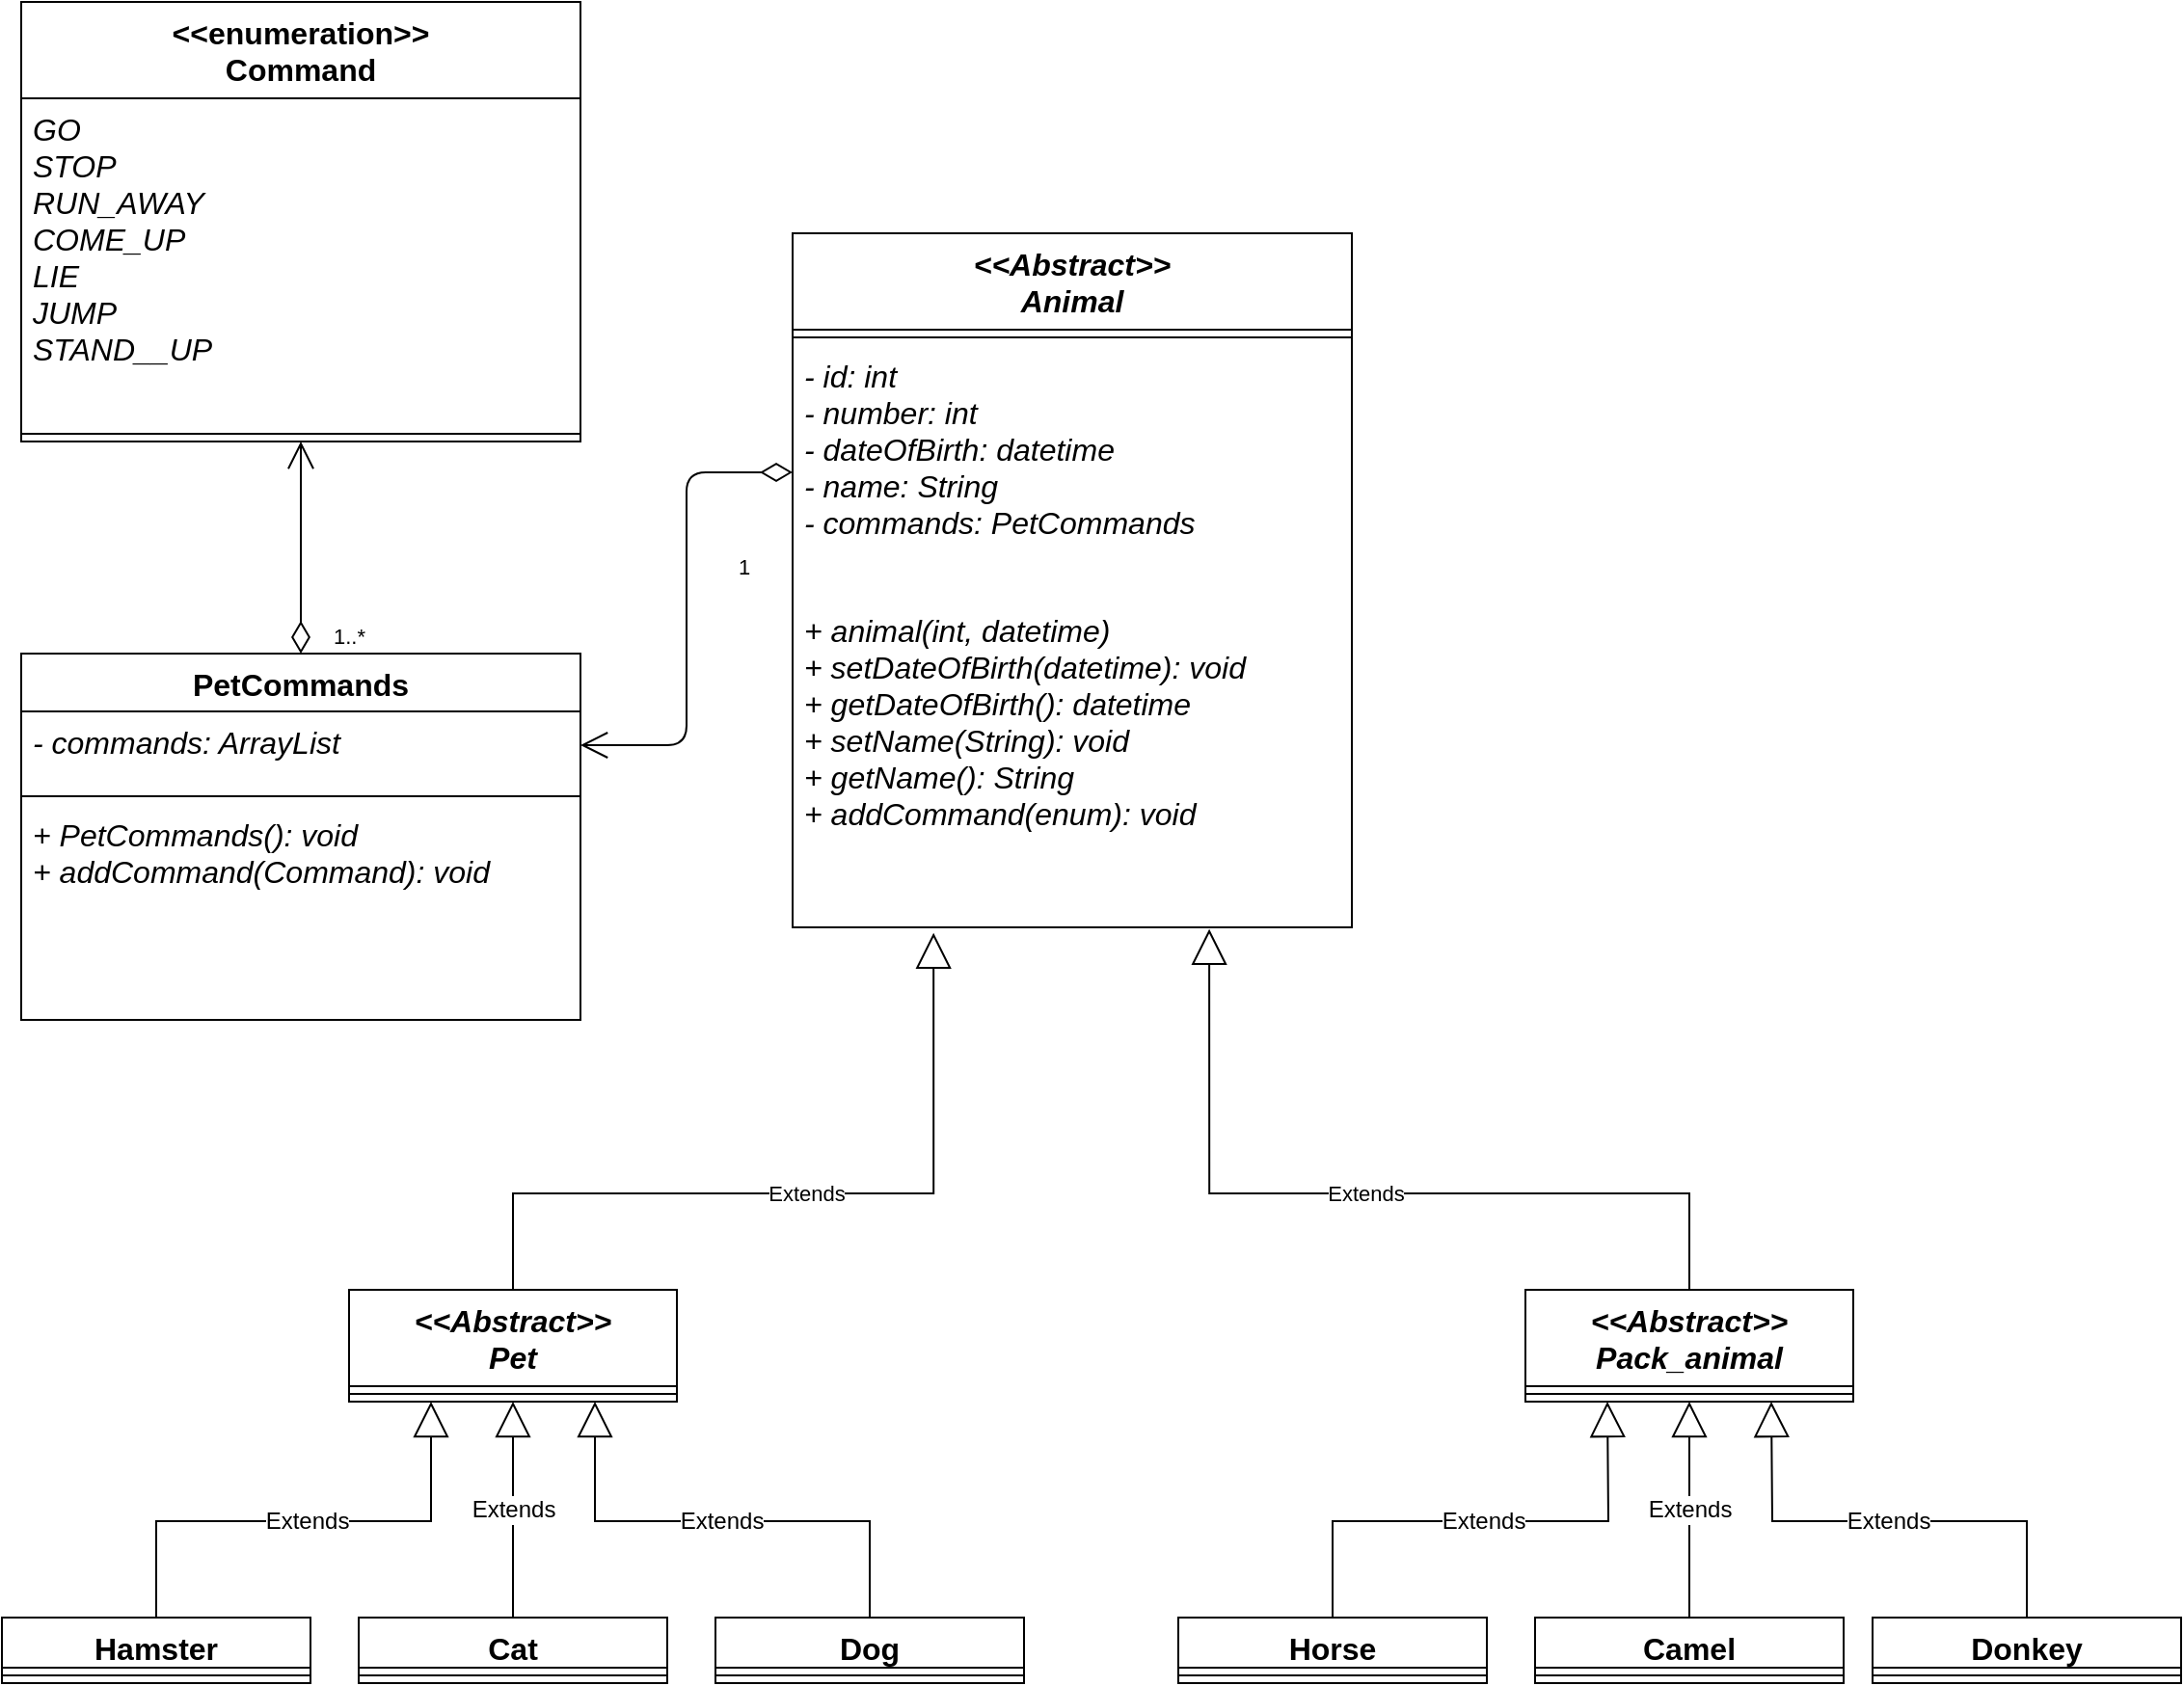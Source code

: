 <mxfile pages="2">
    <diagram id="rW4Tu4EbM_tbF5WcZ0SO" name="Page-1">
        <mxGraphModel dx="320" dy="520" grid="1" gridSize="10" guides="1" tooltips="1" connect="1" arrows="1" fold="1" page="1" pageScale="1" pageWidth="850" pageHeight="1100" math="0" shadow="0">
            <root>
                <mxCell id="0"/>
                <mxCell id="1" parent="0"/>
                <mxCell id="i8HirrYN5U-cG9wDsiX0-20" value="&lt;&lt;Abstract&gt;&gt;&#10;Pet" style="swimlane;fontStyle=3;align=center;verticalAlign=top;childLayout=stackLayout;horizontal=1;startSize=50;horizontalStack=0;resizeParent=1;resizeParentMax=0;resizeLast=0;collapsible=1;marginBottom=0;fontSize=16;" parent="1" vertex="1">
                    <mxGeometry x="190" y="678" width="170" height="58" as="geometry"/>
                </mxCell>
                <mxCell id="i8HirrYN5U-cG9wDsiX0-22" value="" style="line;strokeWidth=1;fillColor=none;align=left;verticalAlign=middle;spacingTop=-1;spacingLeft=3;spacingRight=3;rotatable=0;labelPosition=right;points=[];portConstraint=eastwest;strokeColor=inherit;fontSize=16;" parent="i8HirrYN5U-cG9wDsiX0-20" vertex="1">
                    <mxGeometry y="50" width="170" height="8" as="geometry"/>
                </mxCell>
                <mxCell id="i8HirrYN5U-cG9wDsiX0-24" value="&lt;&lt;Abstract&gt;&gt;&#10;Pack_animal" style="swimlane;fontStyle=3;align=center;verticalAlign=top;childLayout=stackLayout;horizontal=1;startSize=50;horizontalStack=0;resizeParent=1;resizeParentMax=0;resizeLast=0;collapsible=1;marginBottom=0;fontSize=16;" parent="1" vertex="1">
                    <mxGeometry x="800" y="678" width="170" height="58" as="geometry"/>
                </mxCell>
                <mxCell id="i8HirrYN5U-cG9wDsiX0-26" value="" style="line;strokeWidth=1;fillColor=none;align=left;verticalAlign=middle;spacingTop=-1;spacingLeft=3;spacingRight=3;rotatable=0;labelPosition=right;points=[];portConstraint=eastwest;strokeColor=inherit;fontSize=16;" parent="i8HirrYN5U-cG9wDsiX0-24" vertex="1">
                    <mxGeometry y="50" width="170" height="8" as="geometry"/>
                </mxCell>
                <mxCell id="i8HirrYN5U-cG9wDsiX0-28" value="Cat" style="swimlane;fontStyle=1;align=center;verticalAlign=top;childLayout=stackLayout;horizontal=1;startSize=26;horizontalStack=0;resizeParent=1;resizeParentMax=0;resizeLast=0;collapsible=1;marginBottom=0;fontSize=16;" parent="1" vertex="1">
                    <mxGeometry x="195" y="848" width="160" height="34" as="geometry"/>
                </mxCell>
                <mxCell id="i8HirrYN5U-cG9wDsiX0-30" value="" style="line;strokeWidth=1;fillColor=none;align=left;verticalAlign=middle;spacingTop=-1;spacingLeft=3;spacingRight=3;rotatable=0;labelPosition=right;points=[];portConstraint=eastwest;strokeColor=inherit;fontSize=16;" parent="i8HirrYN5U-cG9wDsiX0-28" vertex="1">
                    <mxGeometry y="26" width="160" height="8" as="geometry"/>
                </mxCell>
                <mxCell id="i8HirrYN5U-cG9wDsiX0-32" value="Dog" style="swimlane;fontStyle=1;align=center;verticalAlign=top;childLayout=stackLayout;horizontal=1;startSize=26;horizontalStack=0;resizeParent=1;resizeParentMax=0;resizeLast=0;collapsible=1;marginBottom=0;fontSize=16;" parent="1" vertex="1">
                    <mxGeometry x="380" y="848" width="160" height="34" as="geometry"/>
                </mxCell>
                <mxCell id="i8HirrYN5U-cG9wDsiX0-34" value="" style="line;strokeWidth=1;fillColor=none;align=left;verticalAlign=middle;spacingTop=-1;spacingLeft=3;spacingRight=3;rotatable=0;labelPosition=right;points=[];portConstraint=eastwest;strokeColor=inherit;fontSize=16;" parent="i8HirrYN5U-cG9wDsiX0-32" vertex="1">
                    <mxGeometry y="26" width="160" height="8" as="geometry"/>
                </mxCell>
                <mxCell id="i8HirrYN5U-cG9wDsiX0-37" value="Hamster" style="swimlane;fontStyle=1;align=center;verticalAlign=top;childLayout=stackLayout;horizontal=1;startSize=26;horizontalStack=0;resizeParent=1;resizeParentMax=0;resizeLast=0;collapsible=1;marginBottom=0;fontSize=16;" parent="1" vertex="1">
                    <mxGeometry x="10" y="848" width="160" height="34" as="geometry"/>
                </mxCell>
                <mxCell id="i8HirrYN5U-cG9wDsiX0-39" value="" style="line;strokeWidth=1;fillColor=none;align=left;verticalAlign=middle;spacingTop=-1;spacingLeft=3;spacingRight=3;rotatable=0;labelPosition=right;points=[];portConstraint=eastwest;strokeColor=inherit;fontSize=16;" parent="i8HirrYN5U-cG9wDsiX0-37" vertex="1">
                    <mxGeometry y="26" width="160" height="8" as="geometry"/>
                </mxCell>
                <mxCell id="i8HirrYN5U-cG9wDsiX0-42" value="Extends" style="endArrow=block;endSize=16;endFill=0;html=1;rounded=0;fontSize=12;sourcePerimeterSpacing=8;targetPerimeterSpacing=8;exitX=0.5;exitY=0;exitDx=0;exitDy=0;entryX=0.75;entryY=1;entryDx=0;entryDy=0;edgeStyle=orthogonalEdgeStyle;" parent="1" source="i8HirrYN5U-cG9wDsiX0-32" target="i8HirrYN5U-cG9wDsiX0-20" edge="1">
                    <mxGeometry width="160" relative="1" as="geometry">
                        <mxPoint x="370" y="788" as="sourcePoint"/>
                        <mxPoint x="274.49" y="728.54" as="targetPoint"/>
                        <Array as="points">
                            <mxPoint x="460" y="798"/>
                            <mxPoint x="318" y="798"/>
                        </Array>
                    </mxGeometry>
                </mxCell>
                <mxCell id="i8HirrYN5U-cG9wDsiX0-43" value="Extends" style="endArrow=block;endSize=16;endFill=0;html=1;rounded=0;fontSize=12;sourcePerimeterSpacing=8;targetPerimeterSpacing=8;exitX=0.5;exitY=0;exitDx=0;exitDy=0;entryX=0.25;entryY=1;entryDx=0;entryDy=0;edgeStyle=orthogonalEdgeStyle;" parent="1" source="i8HirrYN5U-cG9wDsiX0-37" target="i8HirrYN5U-cG9wDsiX0-20" edge="1">
                    <mxGeometry width="160" relative="1" as="geometry">
                        <mxPoint x="180" y="878" as="sourcePoint"/>
                        <mxPoint x="270" y="668" as="targetPoint"/>
                        <Array as="points">
                            <mxPoint x="90" y="798"/>
                            <mxPoint x="232" y="798"/>
                        </Array>
                    </mxGeometry>
                </mxCell>
                <mxCell id="i8HirrYN5U-cG9wDsiX0-45" value="Horse" style="swimlane;fontStyle=1;align=center;verticalAlign=top;childLayout=stackLayout;horizontal=1;startSize=26;horizontalStack=0;resizeParent=1;resizeParentMax=0;resizeLast=0;collapsible=1;marginBottom=0;fontSize=16;" parent="1" vertex="1">
                    <mxGeometry x="620" y="848" width="160" height="34" as="geometry"/>
                </mxCell>
                <mxCell id="i8HirrYN5U-cG9wDsiX0-47" value="" style="line;strokeWidth=1;fillColor=none;align=left;verticalAlign=middle;spacingTop=-1;spacingLeft=3;spacingRight=3;rotatable=0;labelPosition=right;points=[];portConstraint=eastwest;strokeColor=inherit;fontSize=16;" parent="i8HirrYN5U-cG9wDsiX0-45" vertex="1">
                    <mxGeometry y="26" width="160" height="8" as="geometry"/>
                </mxCell>
                <mxCell id="i8HirrYN5U-cG9wDsiX0-49" value="Camel" style="swimlane;fontStyle=1;align=center;verticalAlign=top;childLayout=stackLayout;horizontal=1;startSize=26;horizontalStack=0;resizeParent=1;resizeParentMax=0;resizeLast=0;collapsible=1;marginBottom=0;fontSize=16;" parent="1" vertex="1">
                    <mxGeometry x="805" y="848" width="160" height="34" as="geometry"/>
                </mxCell>
                <mxCell id="i8HirrYN5U-cG9wDsiX0-51" value="" style="line;strokeWidth=1;fillColor=none;align=left;verticalAlign=middle;spacingTop=-1;spacingLeft=3;spacingRight=3;rotatable=0;labelPosition=right;points=[];portConstraint=eastwest;strokeColor=inherit;fontSize=16;" parent="i8HirrYN5U-cG9wDsiX0-49" vertex="1">
                    <mxGeometry y="26" width="160" height="8" as="geometry"/>
                </mxCell>
                <mxCell id="i8HirrYN5U-cG9wDsiX0-53" value="Donkey" style="swimlane;fontStyle=1;align=center;verticalAlign=top;childLayout=stackLayout;horizontal=1;startSize=26;horizontalStack=0;resizeParent=1;resizeParentMax=0;resizeLast=0;collapsible=1;marginBottom=0;fontSize=16;" parent="1" vertex="1">
                    <mxGeometry x="980" y="848" width="160" height="34" as="geometry"/>
                </mxCell>
                <mxCell id="i8HirrYN5U-cG9wDsiX0-55" value="" style="line;strokeWidth=1;fillColor=none;align=left;verticalAlign=middle;spacingTop=-1;spacingLeft=3;spacingRight=3;rotatable=0;labelPosition=right;points=[];portConstraint=eastwest;strokeColor=inherit;fontSize=16;" parent="i8HirrYN5U-cG9wDsiX0-53" vertex="1">
                    <mxGeometry y="26" width="160" height="8" as="geometry"/>
                </mxCell>
                <mxCell id="i8HirrYN5U-cG9wDsiX0-57" value="Extends" style="endArrow=block;endSize=16;endFill=0;html=1;rounded=0;fontSize=12;sourcePerimeterSpacing=8;targetPerimeterSpacing=8;exitX=0.5;exitY=0;exitDx=0;exitDy=0;entryX=0.25;entryY=1;entryDx=0;entryDy=0;" parent="1" source="i8HirrYN5U-cG9wDsiX0-45" target="i8HirrYN5U-cG9wDsiX0-24" edge="1">
                    <mxGeometry width="160" relative="1" as="geometry">
                        <mxPoint x="750" y="788" as="sourcePoint"/>
                        <mxPoint x="845.05" y="672.18" as="targetPoint"/>
                        <Array as="points">
                            <mxPoint x="700" y="798"/>
                            <mxPoint x="843" y="798"/>
                        </Array>
                    </mxGeometry>
                </mxCell>
                <mxCell id="i8HirrYN5U-cG9wDsiX0-58" value="Extends" style="endArrow=block;endSize=16;endFill=0;html=1;rounded=0;fontSize=12;sourcePerimeterSpacing=8;targetPerimeterSpacing=8;exitX=0.5;exitY=0;exitDx=0;exitDy=0;entryX=0.5;entryY=1;entryDx=0;entryDy=0;" parent="1" source="i8HirrYN5U-cG9wDsiX0-49" target="i8HirrYN5U-cG9wDsiX0-24" edge="1">
                    <mxGeometry width="160" relative="1" as="geometry">
                        <mxPoint x="710" y="848" as="sourcePoint"/>
                        <mxPoint x="885.34" y="673.044" as="targetPoint"/>
                    </mxGeometry>
                </mxCell>
                <mxCell id="i8HirrYN5U-cG9wDsiX0-59" value="Extends" style="endArrow=block;endSize=16;endFill=0;html=1;rounded=0;fontSize=12;sourcePerimeterSpacing=8;targetPerimeterSpacing=8;exitX=0.5;exitY=0;exitDx=0;exitDy=0;entryX=0.75;entryY=1;entryDx=0;entryDy=0;" parent="1" source="i8HirrYN5U-cG9wDsiX0-53" target="i8HirrYN5U-cG9wDsiX0-24" edge="1">
                    <mxGeometry width="160" relative="1" as="geometry">
                        <mxPoint x="890" y="848" as="sourcePoint"/>
                        <mxPoint x="925" y="638" as="targetPoint"/>
                        <Array as="points">
                            <mxPoint x="1060" y="798"/>
                            <mxPoint x="928" y="798"/>
                        </Array>
                    </mxGeometry>
                </mxCell>
                <mxCell id="P2tc8OsPHjvCKxEdoRwC-1" value="&lt;&lt;Abstract&gt;&gt;&#10;Animal" style="swimlane;fontStyle=3;align=center;verticalAlign=top;childLayout=stackLayout;horizontal=1;startSize=50;horizontalStack=0;resizeParent=1;resizeParentMax=0;resizeLast=0;collapsible=1;marginBottom=0;fontSize=16;" parent="1" vertex="1">
                    <mxGeometry x="420" y="130" width="290" height="360" as="geometry"/>
                </mxCell>
                <mxCell id="P2tc8OsPHjvCKxEdoRwC-3" value="" style="line;strokeWidth=1;fillColor=none;align=left;verticalAlign=middle;spacingTop=-1;spacingLeft=3;spacingRight=3;rotatable=0;labelPosition=right;points=[];portConstraint=eastwest;strokeColor=inherit;fontSize=16;" parent="P2tc8OsPHjvCKxEdoRwC-1" vertex="1">
                    <mxGeometry y="50" width="290" height="8" as="geometry"/>
                </mxCell>
                <mxCell id="P2tc8OsPHjvCKxEdoRwC-2" value="- id: int&#10;- number: int&#10;- dateOfBirth: datetime&#10;- name: String&#10;- commands: PetCommands" style="text;strokeColor=none;fillColor=none;align=left;verticalAlign=top;spacingLeft=4;spacingRight=4;overflow=hidden;rotatable=0;points=[[0,0.5],[1,0.5]];portConstraint=eastwest;fontSize=16;fontStyle=2" parent="P2tc8OsPHjvCKxEdoRwC-1" vertex="1">
                    <mxGeometry y="58" width="290" height="132" as="geometry"/>
                </mxCell>
                <mxCell id="P2tc8OsPHjvCKxEdoRwC-4" value="+ animal(int, datetime)&#10;+ setDateOfBirth(datetime): void&#10;+ getDateOfBirth(): datetime&#10;+ setName(String): void&#10;+ getName(): String&#10;+ addCommand(enum): void" style="text;strokeColor=none;fillColor=none;align=left;verticalAlign=top;spacingLeft=4;spacingRight=4;overflow=hidden;rotatable=0;points=[[0,0.5],[1,0.5]];portConstraint=eastwest;fontSize=16;fontStyle=2" parent="P2tc8OsPHjvCKxEdoRwC-1" vertex="1">
                    <mxGeometry y="190" width="290" height="170" as="geometry"/>
                </mxCell>
                <mxCell id="P2tc8OsPHjvCKxEdoRwC-6" value="Extends" style="endArrow=block;endSize=16;endFill=0;html=1;rounded=0;exitX=0.5;exitY=0;exitDx=0;exitDy=0;entryX=0.252;entryY=1.017;entryDx=0;entryDy=0;entryPerimeter=0;edgeStyle=orthogonalEdgeStyle;" parent="1" source="i8HirrYN5U-cG9wDsiX0-20" target="P2tc8OsPHjvCKxEdoRwC-4" edge="1">
                    <mxGeometry width="160" relative="1" as="geometry">
                        <mxPoint x="500" y="628" as="sourcePoint"/>
                        <mxPoint x="660" y="628" as="targetPoint"/>
                        <Array as="points">
                            <mxPoint x="275" y="628"/>
                            <mxPoint x="493" y="628"/>
                        </Array>
                    </mxGeometry>
                </mxCell>
                <mxCell id="P2tc8OsPHjvCKxEdoRwC-7" value="Extends" style="endArrow=block;endSize=16;endFill=0;html=1;rounded=0;exitX=0.5;exitY=0;exitDx=0;exitDy=0;entryX=0.745;entryY=1.005;entryDx=0;entryDy=0;entryPerimeter=0;edgeStyle=orthogonalEdgeStyle;" parent="1" source="i8HirrYN5U-cG9wDsiX0-24" target="P2tc8OsPHjvCKxEdoRwC-4" edge="1">
                    <mxGeometry width="160" relative="1" as="geometry">
                        <mxPoint x="265" y="518" as="sourcePoint"/>
                        <mxPoint x="574.13" y="409.968" as="targetPoint"/>
                        <Array as="points">
                            <mxPoint x="885" y="628"/>
                            <mxPoint x="636" y="628"/>
                        </Array>
                    </mxGeometry>
                </mxCell>
                <mxCell id="P2tc8OsPHjvCKxEdoRwC-64" value="Extends" style="endArrow=block;endSize=16;endFill=0;html=1;rounded=0;fontSize=12;sourcePerimeterSpacing=8;targetPerimeterSpacing=8;exitX=0.5;exitY=0;exitDx=0;exitDy=0;edgeStyle=orthogonalEdgeStyle;entryX=0.5;entryY=1;entryDx=0;entryDy=0;" parent="1" source="i8HirrYN5U-cG9wDsiX0-28" target="i8HirrYN5U-cG9wDsiX0-20" edge="1">
                    <mxGeometry width="160" relative="1" as="geometry">
                        <mxPoint x="510" y="858" as="sourcePoint"/>
                        <mxPoint x="275" y="668" as="targetPoint"/>
                        <Array as="points">
                            <mxPoint x="275" y="768"/>
                            <mxPoint x="275" y="768"/>
                        </Array>
                    </mxGeometry>
                </mxCell>
                <mxCell id="P2tc8OsPHjvCKxEdoRwC-65" value="PetCommands" style="swimlane;fontStyle=1;align=center;verticalAlign=top;childLayout=stackLayout;horizontal=1;startSize=30;horizontalStack=0;resizeParent=1;resizeParentMax=0;resizeLast=0;collapsible=1;marginBottom=0;fontSize=16;" parent="1" vertex="1">
                    <mxGeometry x="20" y="348" width="290" height="190" as="geometry"/>
                </mxCell>
                <mxCell id="P2tc8OsPHjvCKxEdoRwC-66" value="- commands: ArrayList" style="text;strokeColor=none;fillColor=none;align=left;verticalAlign=top;spacingLeft=4;spacingRight=4;overflow=hidden;rotatable=0;points=[[0,0.5],[1,0.5]];portConstraint=eastwest;fontSize=16;fontStyle=2" parent="P2tc8OsPHjvCKxEdoRwC-65" vertex="1">
                    <mxGeometry y="30" width="290" height="40" as="geometry"/>
                </mxCell>
                <mxCell id="P2tc8OsPHjvCKxEdoRwC-67" value="" style="line;strokeWidth=1;fillColor=none;align=left;verticalAlign=middle;spacingTop=-1;spacingLeft=3;spacingRight=3;rotatable=0;labelPosition=right;points=[];portConstraint=eastwest;strokeColor=inherit;fontSize=16;" parent="P2tc8OsPHjvCKxEdoRwC-65" vertex="1">
                    <mxGeometry y="70" width="290" height="8" as="geometry"/>
                </mxCell>
                <mxCell id="P2tc8OsPHjvCKxEdoRwC-68" value="+ PetCommands(): void&#10;+ addCommand(Command): void" style="text;strokeColor=none;fillColor=none;align=left;verticalAlign=top;spacingLeft=4;spacingRight=4;overflow=hidden;rotatable=0;points=[[0,0.5],[1,0.5]];portConstraint=eastwest;fontSize=16;fontStyle=2" parent="P2tc8OsPHjvCKxEdoRwC-65" vertex="1">
                    <mxGeometry y="78" width="290" height="112" as="geometry"/>
                </mxCell>
                <mxCell id="P2tc8OsPHjvCKxEdoRwC-70" value="&lt;&lt;enumeration&gt;&gt;&#10;Command" style="swimlane;fontStyle=1;align=center;verticalAlign=top;childLayout=stackLayout;horizontal=1;startSize=50;horizontalStack=0;resizeParent=1;resizeParentMax=0;resizeLast=0;collapsible=1;marginBottom=0;fontSize=16;" parent="1" vertex="1">
                    <mxGeometry x="20" y="10" width="290" height="228" as="geometry"/>
                </mxCell>
                <mxCell id="P2tc8OsPHjvCKxEdoRwC-71" value="GO&#10;STOP&#10;RUN_AWAY&#10;COME_UP&#10;LIE&#10;JUMP&#10;STAND__UP" style="text;strokeColor=none;fillColor=none;align=left;verticalAlign=top;spacingLeft=4;spacingRight=4;overflow=hidden;rotatable=0;points=[[0,0.5],[1,0.5]];portConstraint=eastwest;fontSize=16;fontStyle=2" parent="P2tc8OsPHjvCKxEdoRwC-70" vertex="1">
                    <mxGeometry y="50" width="290" height="170" as="geometry"/>
                </mxCell>
                <mxCell id="P2tc8OsPHjvCKxEdoRwC-72" value="" style="line;strokeWidth=1;fillColor=none;align=left;verticalAlign=middle;spacingTop=-1;spacingLeft=3;spacingRight=3;rotatable=0;labelPosition=right;points=[];portConstraint=eastwest;strokeColor=inherit;fontSize=16;" parent="P2tc8OsPHjvCKxEdoRwC-70" vertex="1">
                    <mxGeometry y="220" width="290" height="8" as="geometry"/>
                </mxCell>
                <mxCell id="2" value="1..*" style="endArrow=open;html=1;endSize=12;startArrow=diamondThin;startSize=14;startFill=0;edgeStyle=orthogonalEdgeStyle;align=left;verticalAlign=bottom;exitX=0.5;exitY=0;exitDx=0;exitDy=0;entryX=0.5;entryY=1;entryDx=0;entryDy=0;" parent="1" source="P2tc8OsPHjvCKxEdoRwC-65" target="P2tc8OsPHjvCKxEdoRwC-70" edge="1">
                    <mxGeometry x="-1" y="-15" relative="1" as="geometry">
                        <mxPoint x="550" y="228" as="sourcePoint"/>
                        <mxPoint x="710" y="228" as="targetPoint"/>
                        <mxPoint as="offset"/>
                    </mxGeometry>
                </mxCell>
                <mxCell id="3" value="1" style="endArrow=open;html=1;endSize=12;startArrow=diamondThin;startSize=14;startFill=0;edgeStyle=orthogonalEdgeStyle;align=left;verticalAlign=bottom;exitX=0;exitY=0.5;exitDx=0;exitDy=0;entryX=1;entryY=0.25;entryDx=0;entryDy=0;" parent="1" source="P2tc8OsPHjvCKxEdoRwC-2" target="P2tc8OsPHjvCKxEdoRwC-65" edge="1">
                    <mxGeometry x="-0.102" y="25" relative="1" as="geometry">
                        <mxPoint x="350" y="258" as="sourcePoint"/>
                        <mxPoint x="510" y="258" as="targetPoint"/>
                        <mxPoint as="offset"/>
                    </mxGeometry>
                </mxCell>
            </root>
        </mxGraphModel>
    </diagram>
    <diagram id="f2o0gTkBpMwxrq-A6RH3" name="Page-2">
        <mxGraphModel dx="1123" dy="773" grid="1" gridSize="10" guides="1" tooltips="1" connect="1" arrows="1" fold="1" page="1" pageScale="1" pageWidth="850" pageHeight="1100" background="none" math="0" shadow="0">
            <root>
                <mxCell id="0"/>
                <mxCell id="1" parent="0"/>
                <mxCell id="qarfe5pwaMtHkT4GGx9i-4" style="edgeStyle=none;html=1;exitX=1;exitY=0.333;exitDx=0;exitDy=0;exitPerimeter=0;entryX=0;entryY=0.5;entryDx=0;entryDy=0;" parent="1" source="qarfe5pwaMtHkT4GGx9i-1" target="qarfe5pwaMtHkT4GGx9i-5" edge="1">
                    <mxGeometry relative="1" as="geometry">
                        <mxPoint x="130" y="290" as="targetPoint"/>
                    </mxGeometry>
                </mxCell>
                <mxCell id="qarfe5pwaMtHkT4GGx9i-1" value="Actor" style="shape=umlActor;verticalLabelPosition=bottom;verticalAlign=top;html=1;" parent="1" vertex="1">
                    <mxGeometry x="70" y="360" width="30" height="60" as="geometry"/>
                </mxCell>
                <mxCell id="qarfe5pwaMtHkT4GGx9i-20" value="" style="edgeStyle=none;html=1;" parent="1" source="qarfe5pwaMtHkT4GGx9i-2" target="qarfe5pwaMtHkT4GGx9i-19" edge="1">
                    <mxGeometry relative="1" as="geometry"/>
                </mxCell>
                <mxCell id="qarfe5pwaMtHkT4GGx9i-2" value="Add animal" style="ellipse;whiteSpace=wrap;html=1;" parent="1" vertex="1">
                    <mxGeometry x="410" y="120" width="140" height="70" as="geometry"/>
                </mxCell>
                <mxCell id="qarfe5pwaMtHkT4GGx9i-3" value="Remove animal" style="ellipse;whiteSpace=wrap;html=1;dashed=1;dashPattern=1 4;" parent="1" vertex="1">
                    <mxGeometry x="410" y="220" width="140" height="70" as="geometry"/>
                </mxCell>
                <mxCell id="qarfe5pwaMtHkT4GGx9i-6" style="edgeStyle=none;html=1;entryX=0;entryY=0.5;entryDx=0;entryDy=0;" parent="1" source="qarfe5pwaMtHkT4GGx9i-5" target="qarfe5pwaMtHkT4GGx9i-2" edge="1">
                    <mxGeometry relative="1" as="geometry"/>
                </mxCell>
                <mxCell id="qarfe5pwaMtHkT4GGx9i-7" style="edgeStyle=none;html=1;entryX=0;entryY=0.5;entryDx=0;entryDy=0;" parent="1" source="qarfe5pwaMtHkT4GGx9i-5" target="qarfe5pwaMtHkT4GGx9i-3" edge="1">
                    <mxGeometry relative="1" as="geometry"/>
                </mxCell>
                <mxCell id="qarfe5pwaMtHkT4GGx9i-16" value="" style="edgeStyle=none;html=1;" parent="1" source="qarfe5pwaMtHkT4GGx9i-5" target="qarfe5pwaMtHkT4GGx9i-9" edge="1">
                    <mxGeometry relative="1" as="geometry"/>
                </mxCell>
                <mxCell id="qarfe5pwaMtHkT4GGx9i-5" value="Menu" style="ellipse;whiteSpace=wrap;html=1;" parent="1" vertex="1">
                    <mxGeometry x="180" y="340" width="140" height="70" as="geometry"/>
                </mxCell>
                <mxCell id="qarfe5pwaMtHkT4GGx9i-24" value="" style="edgeStyle=none;html=1;" parent="1" source="qarfe5pwaMtHkT4GGx9i-9" target="qarfe5pwaMtHkT4GGx9i-23" edge="1">
                    <mxGeometry relative="1" as="geometry"/>
                </mxCell>
                <mxCell id="qarfe5pwaMtHkT4GGx9i-27" value="" style="edgeStyle=none;html=1;" parent="1" source="qarfe5pwaMtHkT4GGx9i-9" target="qarfe5pwaMtHkT4GGx9i-26" edge="1">
                    <mxGeometry relative="1" as="geometry"/>
                </mxCell>
                <mxCell id="qarfe5pwaMtHkT4GGx9i-30" value="" style="edgeStyle=none;html=1;" parent="1" source="qarfe5pwaMtHkT4GGx9i-9" target="qarfe5pwaMtHkT4GGx9i-29" edge="1">
                    <mxGeometry relative="1" as="geometry"/>
                </mxCell>
                <mxCell id="qarfe5pwaMtHkT4GGx9i-32" value="" style="edgeStyle=none;html=1;" parent="1" source="qarfe5pwaMtHkT4GGx9i-9" target="qarfe5pwaMtHkT4GGx9i-31" edge="1">
                    <mxGeometry relative="1" as="geometry"/>
                </mxCell>
                <mxCell id="qarfe5pwaMtHkT4GGx9i-9" value="Search animal" style="ellipse;whiteSpace=wrap;html=1;" parent="1" vertex="1">
                    <mxGeometry x="410" y="350" width="140" height="70" as="geometry"/>
                </mxCell>
                <mxCell id="qarfe5pwaMtHkT4GGx9i-13" value="" style="edgeStyle=none;html=1;" parent="1" source="qarfe5pwaMtHkT4GGx9i-10" target="qarfe5pwaMtHkT4GGx9i-12" edge="1">
                    <mxGeometry relative="1" as="geometry"/>
                </mxCell>
                <mxCell id="qarfe5pwaMtHkT4GGx9i-15" value="" style="edgeStyle=none;html=1;" parent="1" source="qarfe5pwaMtHkT4GGx9i-10" target="qarfe5pwaMtHkT4GGx9i-14" edge="1">
                    <mxGeometry relative="1" as="geometry"/>
                </mxCell>
                <mxCell id="qarfe5pwaMtHkT4GGx9i-10" value="Take animal" style="ellipse;whiteSpace=wrap;html=1;" parent="1" vertex="1">
                    <mxGeometry x="905" y="350" width="140" height="70" as="geometry"/>
                </mxCell>
                <mxCell id="qarfe5pwaMtHkT4GGx9i-12" value="Show list of commands" style="ellipse;whiteSpace=wrap;html=1;" parent="1" vertex="1">
                    <mxGeometry x="1135" y="350" width="140" height="70" as="geometry"/>
                </mxCell>
                <mxCell id="qarfe5pwaMtHkT4GGx9i-14" value="Train a new command" style="ellipse;whiteSpace=wrap;html=1;" parent="1" vertex="1">
                    <mxGeometry x="1135" y="240" width="140" height="70" as="geometry"/>
                </mxCell>
                <mxCell id="qarfe5pwaMtHkT4GGx9i-22" value="" style="edgeStyle=none;html=1;" parent="1" source="qarfe5pwaMtHkT4GGx9i-19" target="qarfe5pwaMtHkT4GGx9i-21" edge="1">
                    <mxGeometry relative="1" as="geometry"/>
                </mxCell>
                <mxCell id="qarfe5pwaMtHkT4GGx9i-19" value="Enter class animal" style="ellipse;whiteSpace=wrap;html=1;" parent="1" vertex="1">
                    <mxGeometry x="680" y="120" width="140" height="70" as="geometry"/>
                </mxCell>
                <mxCell id="qarfe5pwaMtHkT4GGx9i-21" value="Enter class animal" style="ellipse;whiteSpace=wrap;html=1;" parent="1" vertex="1">
                    <mxGeometry x="905" y="110" width="140" height="70" as="geometry"/>
                </mxCell>
                <mxCell id="qarfe5pwaMtHkT4GGx9i-25" value="" style="edgeStyle=none;html=1;exitX=1;exitY=0.5;exitDx=0;exitDy=0;" parent="1" source="qarfe5pwaMtHkT4GGx9i-23" target="qarfe5pwaMtHkT4GGx9i-10" edge="1">
                    <mxGeometry relative="1" as="geometry">
                        <mxPoint x="855" y="385" as="sourcePoint"/>
                    </mxGeometry>
                </mxCell>
                <mxCell id="qarfe5pwaMtHkT4GGx9i-23" value="Search by name" style="ellipse;whiteSpace=wrap;html=1;" parent="1" vertex="1">
                    <mxGeometry x="680" y="350" width="140" height="70" as="geometry"/>
                </mxCell>
                <mxCell id="qarfe5pwaMtHkT4GGx9i-34" style="edgeStyle=none;html=1;entryX=0;entryY=1;entryDx=0;entryDy=0;" parent="1" source="qarfe5pwaMtHkT4GGx9i-26" target="qarfe5pwaMtHkT4GGx9i-10" edge="1">
                    <mxGeometry relative="1" as="geometry"/>
                </mxCell>
                <mxCell id="qarfe5pwaMtHkT4GGx9i-26" value="Search by class" style="ellipse;whiteSpace=wrap;html=1;" parent="1" vertex="1">
                    <mxGeometry x="680" y="450" width="140" height="70" as="geometry"/>
                </mxCell>
                <mxCell id="qarfe5pwaMtHkT4GGx9i-33" style="edgeStyle=none;html=1;entryX=0;entryY=0;entryDx=0;entryDy=0;" parent="1" source="qarfe5pwaMtHkT4GGx9i-29" target="qarfe5pwaMtHkT4GGx9i-10" edge="1">
                    <mxGeometry relative="1" as="geometry"/>
                </mxCell>
                <mxCell id="qarfe5pwaMtHkT4GGx9i-29" value="Search by date of birth" style="ellipse;whiteSpace=wrap;html=1;" parent="1" vertex="1">
                    <mxGeometry x="680" y="250" width="140" height="70" as="geometry"/>
                </mxCell>
                <mxCell id="qarfe5pwaMtHkT4GGx9i-35" style="edgeStyle=none;html=1;entryX=0.5;entryY=1;entryDx=0;entryDy=0;" parent="1" source="qarfe5pwaMtHkT4GGx9i-31" target="qarfe5pwaMtHkT4GGx9i-10" edge="1">
                    <mxGeometry relative="1" as="geometry"/>
                </mxCell>
                <mxCell id="qarfe5pwaMtHkT4GGx9i-31" value="Search by id" style="ellipse;whiteSpace=wrap;html=1;" parent="1" vertex="1">
                    <mxGeometry x="680" y="550" width="140" height="70" as="geometry"/>
                </mxCell>
            </root>
        </mxGraphModel>
    </diagram>
    <diagram id="90USG8wOLYOWAHy-OSG_" name="Page-3">
        <mxGraphModel dx="1768" dy="2954" grid="1" gridSize="10" guides="1" tooltips="1" connect="1" arrows="1" fold="1" page="1" pageScale="1" pageWidth="850" pageHeight="1100" math="0" shadow="0">
            <root>
                <mxCell id="0"/>
                <mxCell id="1" parent="0"/>
                <mxCell id="cfolplHtps70wQtS1Zro-1" value="Presenter" style="swimlane;fontStyle=1;align=center;verticalAlign=top;childLayout=stackLayout;horizontal=1;startSize=26;horizontalStack=0;resizeParent=1;resizeParentMax=0;resizeLast=0;collapsible=1;marginBottom=0;" parent="1" vertex="1">
                    <mxGeometry x="330" y="20" width="190" height="196" as="geometry"/>
                </mxCell>
                <mxCell id="cfolplHtps70wQtS1Zro-2" value="- viewContract: ViewContract&lt;br&gt;&lt;u&gt;- MODEL: Model&lt;/u&gt;" style="text;strokeColor=none;fillColor=none;align=left;verticalAlign=top;spacingLeft=4;spacingRight=4;overflow=hidden;rotatable=0;points=[[0,0.5],[1,0.5]];portConstraint=eastwest;dashed=1;dashPattern=1 4;fontStyle=0;fontColor=default;labelBackgroundColor=none;html=1;" parent="cfolplHtps70wQtS1Zro-1" vertex="1">
                    <mxGeometry y="26" width="190" height="44" as="geometry"/>
                </mxCell>
                <mxCell id="cfolplHtps70wQtS1Zro-3" value="" style="line;strokeWidth=1;fillColor=none;align=left;verticalAlign=middle;spacingTop=-1;spacingLeft=3;spacingRight=3;rotatable=0;labelPosition=right;points=[];portConstraint=eastwest;strokeColor=inherit;" parent="cfolplHtps70wQtS1Zro-1" vertex="1">
                    <mxGeometry y="70" width="190" height="8" as="geometry"/>
                </mxCell>
                <mxCell id="cfolplHtps70wQtS1Zro-4" value="+ Presenter(MODEL): void&#10;+ menu(): void&#10;+ addNewPet(): void&#10;+ " style="text;strokeColor=none;fillColor=none;align=left;verticalAlign=top;spacingLeft=4;spacingRight=4;overflow=hidden;rotatable=0;points=[[0,0.5],[1,0.5]];portConstraint=eastwest;dashed=1;dashPattern=1 4;" parent="cfolplHtps70wQtS1Zro-1" vertex="1">
                    <mxGeometry y="78" width="190" height="118" as="geometry"/>
                </mxCell>
                <mxCell id="cfolplHtps70wQtS1Zro-5" value="Model" style="swimlane;fontStyle=1;align=center;verticalAlign=top;childLayout=stackLayout;horizontal=1;startSize=26;horizontalStack=0;resizeParent=1;resizeParentMax=0;resizeLast=0;collapsible=1;marginBottom=0;labelBackgroundColor=none;fontColor=default;html=1;" parent="1" vertex="1">
                    <mxGeometry x="290" y="-240" width="160" height="160" as="geometry"/>
                </mxCell>
                <mxCell id="cfolplHtps70wQtS1Zro-6" value="+ pets: Pets&amp;lt;Animal&amp;gt;" style="text;strokeColor=none;fillColor=none;align=left;verticalAlign=top;spacingLeft=4;spacingRight=4;overflow=hidden;rotatable=0;points=[[0,0.5],[1,0.5]];portConstraint=eastwest;labelBackgroundColor=none;fontColor=default;html=1;" parent="cfolplHtps70wQtS1Zro-5" vertex="1">
                    <mxGeometry y="26" width="160" height="26" as="geometry"/>
                </mxCell>
                <mxCell id="cfolplHtps70wQtS1Zro-7" value="" style="line;strokeWidth=1;fillColor=none;align=left;verticalAlign=middle;spacingTop=-1;spacingLeft=3;spacingRight=3;rotatable=0;labelPosition=right;points=[];portConstraint=eastwest;strokeColor=inherit;labelBackgroundColor=none;fontColor=default;html=1;" parent="cfolplHtps70wQtS1Zro-5" vertex="1">
                    <mxGeometry y="52" width="160" height="8" as="geometry"/>
                </mxCell>
                <mxCell id="cfolplHtps70wQtS1Zro-8" value="+ getListOfPets(): void&lt;br&gt;+ addNewPet(): void" style="text;strokeColor=none;fillColor=none;align=left;verticalAlign=top;spacingLeft=4;spacingRight=4;overflow=hidden;rotatable=0;points=[[0,0.5],[1,0.5]];portConstraint=eastwest;labelBackgroundColor=none;fontColor=default;html=1;" parent="cfolplHtps70wQtS1Zro-5" vertex="1">
                    <mxGeometry y="60" width="160" height="100" as="geometry"/>
                </mxCell>
                <mxCell id="h15reLzV8wNA17_HTdgR-1" value="View" style="swimlane;fontStyle=1;align=center;verticalAlign=top;childLayout=stackLayout;horizontal=1;startSize=26;horizontalStack=0;resizeParent=1;resizeParentMax=0;resizeLast=0;collapsible=1;marginBottom=0;labelBackgroundColor=none;fontColor=default;html=1;" parent="1" vertex="1">
                    <mxGeometry x="340" y="310" width="160" height="86" as="geometry"/>
                </mxCell>
                <mxCell id="h15reLzV8wNA17_HTdgR-2" value="+ field: type" style="text;strokeColor=none;fillColor=none;align=left;verticalAlign=top;spacingLeft=4;spacingRight=4;overflow=hidden;rotatable=0;points=[[0,0.5],[1,0.5]];portConstraint=eastwest;labelBackgroundColor=none;fontColor=default;html=1;" parent="h15reLzV8wNA17_HTdgR-1" vertex="1">
                    <mxGeometry y="26" width="160" height="26" as="geometry"/>
                </mxCell>
                <mxCell id="h15reLzV8wNA17_HTdgR-3" value="" style="line;strokeWidth=1;fillColor=none;align=left;verticalAlign=middle;spacingTop=-1;spacingLeft=3;spacingRight=3;rotatable=0;labelPosition=right;points=[];portConstraint=eastwest;strokeColor=inherit;labelBackgroundColor=none;fontColor=default;html=1;" parent="h15reLzV8wNA17_HTdgR-1" vertex="1">
                    <mxGeometry y="52" width="160" height="8" as="geometry"/>
                </mxCell>
                <mxCell id="h15reLzV8wNA17_HTdgR-4" value="+ showMenu(): void" style="text;strokeColor=none;fillColor=none;align=left;verticalAlign=top;spacingLeft=4;spacingRight=4;overflow=hidden;rotatable=0;points=[[0,0.5],[1,0.5]];portConstraint=eastwest;labelBackgroundColor=none;fontColor=default;html=1;" parent="h15reLzV8wNA17_HTdgR-1" vertex="1">
                    <mxGeometry y="60" width="160" height="26" as="geometry"/>
                </mxCell>
                <mxCell id="h15reLzV8wNA17_HTdgR-5" value="&lt;p style=&quot;margin:0px;margin-top:4px;text-align:center;&quot;&gt;&lt;i&gt;&amp;lt;&amp;lt;Interface&amp;gt;&amp;gt;&lt;/i&gt;&lt;br&gt;&lt;b&gt;IViewContract&lt;br&gt;&lt;/b&gt;&lt;/p&gt;&lt;hr size=&quot;1&quot;&gt;&lt;p style=&quot;margin:0px;margin-left:4px;&quot;&gt;+ showMenu(): void&lt;/p&gt;&lt;p style=&quot;margin:0px;margin-left:4px;&quot;&gt;+ showListOfPets(String): void&lt;/p&gt;&lt;p style=&quot;margin:0px;margin-left:4px;&quot;&gt;+ setDateOfBirthOnNewPet(): String&lt;br&gt;+ setNameNewPet(): String&lt;/p&gt;" style="verticalAlign=top;align=left;overflow=fill;fontSize=12;fontFamily=Helvetica;html=1;labelBackgroundColor=none;fontColor=default;" parent="1" vertex="1">
                    <mxGeometry x="610" y="20" width="270" height="140" as="geometry"/>
                </mxCell>
                <mxCell id="h15reLzV8wNA17_HTdgR-6" value="&lt;p style=&quot;margin:0px;margin-top:4px;text-align:center;&quot;&gt;&lt;i&gt;&amp;lt;&amp;lt;Interface&amp;gt;&amp;gt;&lt;/i&gt;&lt;br&gt;&lt;b&gt;IModel&lt;/b&gt;&lt;/p&gt;&lt;hr size=&quot;1&quot;&gt;&lt;p style=&quot;margin:0px;margin-left:4px;&quot;&gt;+ getListOfPets(): void&lt;br&gt;&lt;/p&gt;&lt;p style=&quot;margin:0px;margin-left:4px;&quot;&gt;+ addNewPet(): void&lt;br&gt;+ method2(): void&lt;/p&gt;" style="verticalAlign=top;align=left;overflow=fill;fontSize=12;fontFamily=Helvetica;html=1;labelBackgroundColor=none;fontColor=default;" parent="1" vertex="1">
                    <mxGeometry x="40" y="20" width="190" height="140" as="geometry"/>
                </mxCell>
                <mxCell id="6oOjXGptcrvzWEzDZb1e-1" value="" style="endArrow=block;dashed=1;endFill=0;endSize=12;html=1;exitX=1;exitY=0.5;exitDx=0;exitDy=0;entryX=0.5;entryY=1;entryDx=0;entryDy=0;" parent="1" source="h15reLzV8wNA17_HTdgR-2" target="h15reLzV8wNA17_HTdgR-5" edge="1">
                    <mxGeometry width="160" relative="1" as="geometry">
                        <mxPoint x="340" y="50" as="sourcePoint"/>
                        <mxPoint x="500" y="50" as="targetPoint"/>
                        <Array as="points">
                            <mxPoint x="745" y="350"/>
                        </Array>
                    </mxGeometry>
                </mxCell>
                <mxCell id="6oOjXGptcrvzWEzDZb1e-2" value="" style="endArrow=block;dashed=1;endFill=0;endSize=12;html=1;exitX=0.5;exitY=0;exitDx=0;exitDy=0;entryX=0;entryY=0.5;entryDx=0;entryDy=0;" parent="1" source="h15reLzV8wNA17_HTdgR-6" target="cfolplHtps70wQtS1Zro-6" edge="1">
                    <mxGeometry width="160" relative="1" as="geometry">
                        <mxPoint x="340" y="50" as="sourcePoint"/>
                        <mxPoint x="500" y="50" as="targetPoint"/>
                        <Array as="points">
                            <mxPoint x="135" y="-200"/>
                        </Array>
                    </mxGeometry>
                </mxCell>
                <mxCell id="6oOjXGptcrvzWEzDZb1e-3" value="1" style="endArrow=open;html=1;endSize=12;startArrow=diamondThin;startSize=14;startFill=0;edgeStyle=orthogonalEdgeStyle;align=left;verticalAlign=bottom;exitX=1;exitY=0.5;exitDx=0;exitDy=0;entryX=0;entryY=0.5;entryDx=0;entryDy=0;" parent="1" source="cfolplHtps70wQtS1Zro-2" target="h15reLzV8wNA17_HTdgR-5" edge="1">
                    <mxGeometry x="-1" y="3" relative="1" as="geometry">
                        <mxPoint x="340" y="50" as="sourcePoint"/>
                        <mxPoint x="500" y="50" as="targetPoint"/>
                    </mxGeometry>
                </mxCell>
                <mxCell id="6oOjXGptcrvzWEzDZb1e-4" value="1" style="endArrow=open;html=1;endSize=12;startArrow=diamondThin;startSize=14;startFill=1;edgeStyle=orthogonalEdgeStyle;align=left;verticalAlign=bottom;exitX=0;exitY=0.5;exitDx=0;exitDy=0;entryX=1;entryY=0.5;entryDx=0;entryDy=0;" parent="1" source="cfolplHtps70wQtS1Zro-2" target="h15reLzV8wNA17_HTdgR-6" edge="1">
                    <mxGeometry x="0.18" y="-20" relative="1" as="geometry">
                        <mxPoint x="340" y="50" as="sourcePoint"/>
                        <mxPoint x="500" y="50" as="targetPoint"/>
                        <Array as="points">
                            <mxPoint x="280" y="68"/>
                            <mxPoint x="280" y="90"/>
                        </Array>
                        <mxPoint x="20" y="20" as="offset"/>
                    </mxGeometry>
                </mxCell>
                <mxCell id="9brq2_N2xXxs9rocdczO-1" value="Pets&amp;lt;A&amp;gt;" style="swimlane;fontStyle=1;align=center;verticalAlign=top;childLayout=stackLayout;horizontal=1;startSize=26;horizontalStack=0;resizeParent=1;resizeParentMax=0;resizeLast=0;collapsible=1;marginBottom=0;labelBackgroundColor=none;fontColor=default;html=1;" parent="1" vertex="1">
                    <mxGeometry x="600" y="-240" width="280" height="160" as="geometry"/>
                </mxCell>
                <mxCell id="9brq2_N2xXxs9rocdczO-2" value="- pets: ArrayList" style="text;strokeColor=none;fillColor=none;align=left;verticalAlign=top;spacingLeft=4;spacingRight=4;overflow=hidden;rotatable=0;points=[[0,0.5],[1,0.5]];portConstraint=eastwest;labelBackgroundColor=none;fontColor=default;html=1;" parent="9brq2_N2xXxs9rocdczO-1" vertex="1">
                    <mxGeometry y="26" width="280" height="26" as="geometry"/>
                </mxCell>
                <mxCell id="9brq2_N2xXxs9rocdczO-3" value="" style="line;strokeWidth=1;fillColor=none;align=left;verticalAlign=middle;spacingTop=-1;spacingLeft=3;spacingRight=3;rotatable=0;labelPosition=right;points=[];portConstraint=eastwest;strokeColor=inherit;labelBackgroundColor=none;fontColor=default;html=1;" parent="9brq2_N2xXxs9rocdczO-1" vertex="1">
                    <mxGeometry y="52" width="280" height="8" as="geometry"/>
                </mxCell>
                <mxCell id="9brq2_N2xXxs9rocdczO-4" value="+ getAllListOfPets(): ArrayList&amp;lt;Animal&amp;gt;&lt;br&gt;+ getPetById(int): ArrayList&amp;lt;Animal&amp;gt;&lt;br&gt;+ getPetByDateOfBirth(String): ArrayList&amp;lt;Animal&amp;gt;&lt;br&gt;+ getPetByName(String): ArrayList&amp;lt;Animal&amp;gt;&lt;br&gt;+ addNewPet(String): void" style="text;strokeColor=none;fillColor=none;align=left;verticalAlign=top;spacingLeft=4;spacingRight=4;overflow=hidden;rotatable=0;points=[[0,0.5],[1,0.5]];portConstraint=eastwest;labelBackgroundColor=none;fontColor=default;html=1;" parent="9brq2_N2xXxs9rocdczO-1" vertex="1">
                    <mxGeometry y="60" width="280" height="100" as="geometry"/>
                </mxCell>
                <mxCell id="aJxkpa-kqfiAPnuDxRBT-38" value="&lt;&lt;Abstract&gt;&gt;&#10;Pet" style="swimlane;fontStyle=3;align=center;verticalAlign=top;childLayout=stackLayout;horizontal=1;startSize=50;horizontalStack=0;resizeParent=1;resizeParentMax=0;resizeLast=0;collapsible=1;marginBottom=0;fontSize=16;" parent="1" vertex="1">
                    <mxGeometry x="-440" y="-532" width="170" height="58" as="geometry"/>
                </mxCell>
                <mxCell id="aJxkpa-kqfiAPnuDxRBT-39" value="" style="line;strokeWidth=1;fillColor=none;align=left;verticalAlign=middle;spacingTop=-1;spacingLeft=3;spacingRight=3;rotatable=0;labelPosition=right;points=[];portConstraint=eastwest;strokeColor=inherit;fontSize=16;" parent="aJxkpa-kqfiAPnuDxRBT-38" vertex="1">
                    <mxGeometry y="50" width="170" height="8" as="geometry"/>
                </mxCell>
                <mxCell id="aJxkpa-kqfiAPnuDxRBT-40" value="&lt;&lt;Abstract&gt;&gt;&#10;Pack_animal" style="swimlane;fontStyle=3;align=center;verticalAlign=top;childLayout=stackLayout;horizontal=1;startSize=50;horizontalStack=0;resizeParent=1;resizeParentMax=0;resizeLast=0;collapsible=1;marginBottom=0;fontSize=16;" parent="1" vertex="1">
                    <mxGeometry x="170" y="-532" width="170" height="58" as="geometry"/>
                </mxCell>
                <mxCell id="aJxkpa-kqfiAPnuDxRBT-41" value="" style="line;strokeWidth=1;fillColor=none;align=left;verticalAlign=middle;spacingTop=-1;spacingLeft=3;spacingRight=3;rotatable=0;labelPosition=right;points=[];portConstraint=eastwest;strokeColor=inherit;fontSize=16;" parent="aJxkpa-kqfiAPnuDxRBT-40" vertex="1">
                    <mxGeometry y="50" width="170" height="8" as="geometry"/>
                </mxCell>
                <mxCell id="aJxkpa-kqfiAPnuDxRBT-42" value="Cat" style="swimlane;fontStyle=1;align=center;verticalAlign=top;childLayout=stackLayout;horizontal=1;startSize=26;horizontalStack=0;resizeParent=1;resizeParentMax=0;resizeLast=0;collapsible=1;marginBottom=0;fontSize=16;" parent="1" vertex="1">
                    <mxGeometry x="-435" y="-362" width="160" height="34" as="geometry"/>
                </mxCell>
                <mxCell id="aJxkpa-kqfiAPnuDxRBT-43" value="" style="line;strokeWidth=1;fillColor=none;align=left;verticalAlign=middle;spacingTop=-1;spacingLeft=3;spacingRight=3;rotatable=0;labelPosition=right;points=[];portConstraint=eastwest;strokeColor=inherit;fontSize=16;" parent="aJxkpa-kqfiAPnuDxRBT-42" vertex="1">
                    <mxGeometry y="26" width="160" height="8" as="geometry"/>
                </mxCell>
                <mxCell id="aJxkpa-kqfiAPnuDxRBT-44" value="Dog" style="swimlane;fontStyle=1;align=center;verticalAlign=top;childLayout=stackLayout;horizontal=1;startSize=26;horizontalStack=0;resizeParent=1;resizeParentMax=0;resizeLast=0;collapsible=1;marginBottom=0;fontSize=16;" parent="1" vertex="1">
                    <mxGeometry x="-250" y="-362" width="160" height="34" as="geometry"/>
                </mxCell>
                <mxCell id="aJxkpa-kqfiAPnuDxRBT-45" value="" style="line;strokeWidth=1;fillColor=none;align=left;verticalAlign=middle;spacingTop=-1;spacingLeft=3;spacingRight=3;rotatable=0;labelPosition=right;points=[];portConstraint=eastwest;strokeColor=inherit;fontSize=16;" parent="aJxkpa-kqfiAPnuDxRBT-44" vertex="1">
                    <mxGeometry y="26" width="160" height="8" as="geometry"/>
                </mxCell>
                <mxCell id="aJxkpa-kqfiAPnuDxRBT-46" value="Hamster" style="swimlane;fontStyle=1;align=center;verticalAlign=top;childLayout=stackLayout;horizontal=1;startSize=26;horizontalStack=0;resizeParent=1;resizeParentMax=0;resizeLast=0;collapsible=1;marginBottom=0;fontSize=16;" parent="1" vertex="1">
                    <mxGeometry x="-620" y="-362" width="160" height="34" as="geometry"/>
                </mxCell>
                <mxCell id="aJxkpa-kqfiAPnuDxRBT-47" value="" style="line;strokeWidth=1;fillColor=none;align=left;verticalAlign=middle;spacingTop=-1;spacingLeft=3;spacingRight=3;rotatable=0;labelPosition=right;points=[];portConstraint=eastwest;strokeColor=inherit;fontSize=16;" parent="aJxkpa-kqfiAPnuDxRBT-46" vertex="1">
                    <mxGeometry y="26" width="160" height="8" as="geometry"/>
                </mxCell>
                <mxCell id="aJxkpa-kqfiAPnuDxRBT-48" value="Extends" style="endArrow=block;endSize=16;endFill=0;html=1;rounded=0;fontSize=12;sourcePerimeterSpacing=8;targetPerimeterSpacing=8;exitX=0.5;exitY=0;exitDx=0;exitDy=0;entryX=0.75;entryY=1;entryDx=0;entryDy=0;edgeStyle=orthogonalEdgeStyle;" parent="1" source="aJxkpa-kqfiAPnuDxRBT-44" target="aJxkpa-kqfiAPnuDxRBT-38" edge="1">
                    <mxGeometry width="160" relative="1" as="geometry">
                        <mxPoint x="-260" y="-422" as="sourcePoint"/>
                        <mxPoint x="-355.51" y="-481.46" as="targetPoint"/>
                        <Array as="points">
                            <mxPoint x="-170" y="-412"/>
                            <mxPoint x="-312" y="-412"/>
                        </Array>
                    </mxGeometry>
                </mxCell>
                <mxCell id="aJxkpa-kqfiAPnuDxRBT-49" value="Extends" style="endArrow=block;endSize=16;endFill=0;html=1;rounded=0;fontSize=12;sourcePerimeterSpacing=8;targetPerimeterSpacing=8;exitX=0.5;exitY=0;exitDx=0;exitDy=0;entryX=0.25;entryY=1;entryDx=0;entryDy=0;edgeStyle=orthogonalEdgeStyle;" parent="1" source="aJxkpa-kqfiAPnuDxRBT-46" target="aJxkpa-kqfiAPnuDxRBT-38" edge="1">
                    <mxGeometry width="160" relative="1" as="geometry">
                        <mxPoint x="-450" y="-332" as="sourcePoint"/>
                        <mxPoint x="-360" y="-542" as="targetPoint"/>
                        <Array as="points">
                            <mxPoint x="-540" y="-412"/>
                            <mxPoint x="-398" y="-412"/>
                        </Array>
                    </mxGeometry>
                </mxCell>
                <mxCell id="aJxkpa-kqfiAPnuDxRBT-50" value="Horse" style="swimlane;fontStyle=1;align=center;verticalAlign=top;childLayout=stackLayout;horizontal=1;startSize=26;horizontalStack=0;resizeParent=1;resizeParentMax=0;resizeLast=0;collapsible=1;marginBottom=0;fontSize=16;" parent="1" vertex="1">
                    <mxGeometry x="-10" y="-362" width="160" height="34" as="geometry"/>
                </mxCell>
                <mxCell id="aJxkpa-kqfiAPnuDxRBT-51" value="" style="line;strokeWidth=1;fillColor=none;align=left;verticalAlign=middle;spacingTop=-1;spacingLeft=3;spacingRight=3;rotatable=0;labelPosition=right;points=[];portConstraint=eastwest;strokeColor=inherit;fontSize=16;" parent="aJxkpa-kqfiAPnuDxRBT-50" vertex="1">
                    <mxGeometry y="26" width="160" height="8" as="geometry"/>
                </mxCell>
                <mxCell id="aJxkpa-kqfiAPnuDxRBT-52" value="Camel" style="swimlane;fontStyle=1;align=center;verticalAlign=top;childLayout=stackLayout;horizontal=1;startSize=26;horizontalStack=0;resizeParent=1;resizeParentMax=0;resizeLast=0;collapsible=1;marginBottom=0;fontSize=16;" parent="1" vertex="1">
                    <mxGeometry x="175" y="-362" width="160" height="34" as="geometry"/>
                </mxCell>
                <mxCell id="aJxkpa-kqfiAPnuDxRBT-53" value="" style="line;strokeWidth=1;fillColor=none;align=left;verticalAlign=middle;spacingTop=-1;spacingLeft=3;spacingRight=3;rotatable=0;labelPosition=right;points=[];portConstraint=eastwest;strokeColor=inherit;fontSize=16;" parent="aJxkpa-kqfiAPnuDxRBT-52" vertex="1">
                    <mxGeometry y="26" width="160" height="8" as="geometry"/>
                </mxCell>
                <mxCell id="aJxkpa-kqfiAPnuDxRBT-54" value="Donkey" style="swimlane;fontStyle=1;align=center;verticalAlign=top;childLayout=stackLayout;horizontal=1;startSize=26;horizontalStack=0;resizeParent=1;resizeParentMax=0;resizeLast=0;collapsible=1;marginBottom=0;fontSize=16;" parent="1" vertex="1">
                    <mxGeometry x="350" y="-362" width="160" height="34" as="geometry"/>
                </mxCell>
                <mxCell id="aJxkpa-kqfiAPnuDxRBT-55" value="" style="line;strokeWidth=1;fillColor=none;align=left;verticalAlign=middle;spacingTop=-1;spacingLeft=3;spacingRight=3;rotatable=0;labelPosition=right;points=[];portConstraint=eastwest;strokeColor=inherit;fontSize=16;" parent="aJxkpa-kqfiAPnuDxRBT-54" vertex="1">
                    <mxGeometry y="26" width="160" height="8" as="geometry"/>
                </mxCell>
                <mxCell id="aJxkpa-kqfiAPnuDxRBT-56" value="Extends" style="endArrow=block;endSize=16;endFill=0;html=1;rounded=0;fontSize=12;sourcePerimeterSpacing=8;targetPerimeterSpacing=8;exitX=0.5;exitY=0;exitDx=0;exitDy=0;entryX=0.25;entryY=1;entryDx=0;entryDy=0;" parent="1" source="aJxkpa-kqfiAPnuDxRBT-50" target="aJxkpa-kqfiAPnuDxRBT-40" edge="1">
                    <mxGeometry width="160" relative="1" as="geometry">
                        <mxPoint x="120" y="-422" as="sourcePoint"/>
                        <mxPoint x="215.05" y="-537.82" as="targetPoint"/>
                        <Array as="points">
                            <mxPoint x="70" y="-412"/>
                            <mxPoint x="213" y="-412"/>
                        </Array>
                    </mxGeometry>
                </mxCell>
                <mxCell id="aJxkpa-kqfiAPnuDxRBT-57" value="Extends" style="endArrow=block;endSize=16;endFill=0;html=1;rounded=0;fontSize=12;sourcePerimeterSpacing=8;targetPerimeterSpacing=8;exitX=0.5;exitY=0;exitDx=0;exitDy=0;entryX=0.5;entryY=1;entryDx=0;entryDy=0;" parent="1" source="aJxkpa-kqfiAPnuDxRBT-52" target="aJxkpa-kqfiAPnuDxRBT-40" edge="1">
                    <mxGeometry width="160" relative="1" as="geometry">
                        <mxPoint x="80" y="-362" as="sourcePoint"/>
                        <mxPoint x="255.34" y="-536.956" as="targetPoint"/>
                    </mxGeometry>
                </mxCell>
                <mxCell id="aJxkpa-kqfiAPnuDxRBT-58" value="Extends" style="endArrow=block;endSize=16;endFill=0;html=1;rounded=0;fontSize=12;sourcePerimeterSpacing=8;targetPerimeterSpacing=8;exitX=0.5;exitY=0;exitDx=0;exitDy=0;entryX=0.75;entryY=1;entryDx=0;entryDy=0;" parent="1" source="aJxkpa-kqfiAPnuDxRBT-54" target="aJxkpa-kqfiAPnuDxRBT-40" edge="1">
                    <mxGeometry width="160" relative="1" as="geometry">
                        <mxPoint x="260" y="-362" as="sourcePoint"/>
                        <mxPoint x="295" y="-572" as="targetPoint"/>
                        <Array as="points">
                            <mxPoint x="430" y="-412"/>
                            <mxPoint x="298" y="-412"/>
                        </Array>
                    </mxGeometry>
                </mxCell>
                <mxCell id="aJxkpa-kqfiAPnuDxRBT-59" value="&lt;&lt;Abstract&gt;&gt;&#10;Animal" style="swimlane;fontStyle=3;align=center;verticalAlign=top;childLayout=stackLayout;horizontal=1;startSize=50;horizontalStack=0;resizeParent=1;resizeParentMax=0;resizeLast=0;collapsible=1;marginBottom=0;fontSize=16;" parent="1" vertex="1">
                    <mxGeometry x="-210" y="-972" width="290" height="300" as="geometry"/>
                </mxCell>
                <mxCell id="aJxkpa-kqfiAPnuDxRBT-60" value="- id: int&#10;- number: int&#10;- dateOfBirth: datetime&#10;- name: String&#10;- commands: PetCommands" style="text;strokeColor=none;fillColor=none;align=left;verticalAlign=top;spacingLeft=4;spacingRight=4;overflow=hidden;rotatable=0;points=[[0,0.5],[1,0.5]];portConstraint=eastwest;fontSize=16;fontStyle=2" parent="aJxkpa-kqfiAPnuDxRBT-59" vertex="1">
                    <mxGeometry y="50" width="290" height="90" as="geometry"/>
                </mxCell>
                <mxCell id="aJxkpa-kqfiAPnuDxRBT-61" value="" style="line;strokeWidth=1;fillColor=none;align=left;verticalAlign=middle;spacingTop=-1;spacingLeft=3;spacingRight=3;rotatable=0;labelPosition=right;points=[];portConstraint=eastwest;strokeColor=inherit;fontSize=16;" parent="aJxkpa-kqfiAPnuDxRBT-59" vertex="1">
                    <mxGeometry y="140" width="290" height="8" as="geometry"/>
                </mxCell>
                <mxCell id="aJxkpa-kqfiAPnuDxRBT-62" value="+ animal(int, datetime)&#10;+ setDateOfBirth(datetime): void&#10;+ getDateOfBirth(): datetime&#10;+ setName(String): void&#10;+ getName(): String&#10;+ addCommand(enum): void" style="text;strokeColor=none;fillColor=none;align=left;verticalAlign=top;spacingLeft=4;spacingRight=4;overflow=hidden;rotatable=0;points=[[0,0.5],[1,0.5]];portConstraint=eastwest;fontSize=16;fontStyle=2" parent="aJxkpa-kqfiAPnuDxRBT-59" vertex="1">
                    <mxGeometry y="148" width="290" height="152" as="geometry"/>
                </mxCell>
                <mxCell id="aJxkpa-kqfiAPnuDxRBT-63" value="Extends" style="endArrow=block;endSize=16;endFill=0;html=1;rounded=0;exitX=0.5;exitY=0;exitDx=0;exitDy=0;entryX=0.252;entryY=1.017;entryDx=0;entryDy=0;entryPerimeter=0;edgeStyle=orthogonalEdgeStyle;" parent="1" source="aJxkpa-kqfiAPnuDxRBT-38" target="aJxkpa-kqfiAPnuDxRBT-62" edge="1">
                    <mxGeometry width="160" relative="1" as="geometry">
                        <mxPoint x="-130" y="-582" as="sourcePoint"/>
                        <mxPoint x="30" y="-582" as="targetPoint"/>
                        <Array as="points">
                            <mxPoint x="-355" y="-582"/>
                            <mxPoint x="-137" y="-582"/>
                        </Array>
                    </mxGeometry>
                </mxCell>
                <mxCell id="aJxkpa-kqfiAPnuDxRBT-64" value="Extends" style="endArrow=block;endSize=16;endFill=0;html=1;rounded=0;exitX=0.5;exitY=0;exitDx=0;exitDy=0;entryX=0.745;entryY=1.005;entryDx=0;entryDy=0;entryPerimeter=0;edgeStyle=orthogonalEdgeStyle;" parent="1" source="aJxkpa-kqfiAPnuDxRBT-40" target="aJxkpa-kqfiAPnuDxRBT-62" edge="1">
                    <mxGeometry width="160" relative="1" as="geometry">
                        <mxPoint x="-365" y="-692" as="sourcePoint"/>
                        <mxPoint x="-55.87" y="-800.032" as="targetPoint"/>
                        <Array as="points">
                            <mxPoint x="255" y="-582"/>
                            <mxPoint x="6" y="-582"/>
                        </Array>
                    </mxGeometry>
                </mxCell>
                <mxCell id="aJxkpa-kqfiAPnuDxRBT-65" value="Extends" style="endArrow=block;endSize=16;endFill=0;html=1;rounded=0;fontSize=12;sourcePerimeterSpacing=8;targetPerimeterSpacing=8;exitX=0.5;exitY=0;exitDx=0;exitDy=0;edgeStyle=orthogonalEdgeStyle;entryX=0.5;entryY=1;entryDx=0;entryDy=0;" parent="1" source="aJxkpa-kqfiAPnuDxRBT-42" target="aJxkpa-kqfiAPnuDxRBT-38" edge="1">
                    <mxGeometry width="160" relative="1" as="geometry">
                        <mxPoint x="-120" y="-352" as="sourcePoint"/>
                        <mxPoint x="-355" y="-542" as="targetPoint"/>
                        <Array as="points">
                            <mxPoint x="-355" y="-442"/>
                            <mxPoint x="-355" y="-442"/>
                        </Array>
                    </mxGeometry>
                </mxCell>
                <mxCell id="aJxkpa-kqfiAPnuDxRBT-66" value="PetCommands" style="swimlane;fontStyle=1;align=center;verticalAlign=top;childLayout=stackLayout;horizontal=1;startSize=30;horizontalStack=0;resizeParent=1;resizeParentMax=0;resizeLast=0;collapsible=1;marginBottom=0;fontSize=16;" parent="1" vertex="1">
                    <mxGeometry x="-610" y="-862" width="290" height="230" as="geometry"/>
                </mxCell>
                <mxCell id="aJxkpa-kqfiAPnuDxRBT-67" value="- commands: ArrayList" style="text;strokeColor=none;fillColor=none;align=left;verticalAlign=top;spacingLeft=4;spacingRight=4;overflow=hidden;rotatable=0;points=[[0,0.5],[1,0.5]];portConstraint=eastwest;fontSize=16;fontStyle=2" parent="aJxkpa-kqfiAPnuDxRBT-66" vertex="1">
                    <mxGeometry y="30" width="290" height="40" as="geometry"/>
                </mxCell>
                <mxCell id="aJxkpa-kqfiAPnuDxRBT-68" value="" style="line;strokeWidth=1;fillColor=none;align=left;verticalAlign=middle;spacingTop=-1;spacingLeft=3;spacingRight=3;rotatable=0;labelPosition=right;points=[];portConstraint=eastwest;strokeColor=inherit;fontSize=16;" parent="aJxkpa-kqfiAPnuDxRBT-66" vertex="1">
                    <mxGeometry y="70" width="290" height="8" as="geometry"/>
                </mxCell>
                <mxCell id="aJxkpa-kqfiAPnuDxRBT-69" value="+ PetCommands(): void&#10;+ addCommand(Command): void" style="text;strokeColor=none;fillColor=none;align=left;verticalAlign=top;spacingLeft=4;spacingRight=4;overflow=hidden;rotatable=0;points=[[0,0.5],[1,0.5]];portConstraint=eastwest;fontSize=16;fontStyle=2" parent="aJxkpa-kqfiAPnuDxRBT-66" vertex="1">
                    <mxGeometry y="78" width="290" height="152" as="geometry"/>
                </mxCell>
                <mxCell id="aJxkpa-kqfiAPnuDxRBT-70" value="&lt;&lt;enumeration&gt;&gt;&#10;Command" style="swimlane;fontStyle=1;align=center;verticalAlign=top;childLayout=stackLayout;horizontal=1;startSize=50;horizontalStack=0;resizeParent=1;resizeParentMax=0;resizeLast=0;collapsible=1;marginBottom=0;fontSize=16;" parent="1" vertex="1">
                    <mxGeometry x="-610" y="-1200" width="290" height="228" as="geometry"/>
                </mxCell>
                <mxCell id="aJxkpa-kqfiAPnuDxRBT-71" value="GO&#10;STOP&#10;RUN_AWAY&#10;COME_UP&#10;LIE&#10;JUMP&#10;TRUP&#10;STAND__UP" style="text;strokeColor=none;fillColor=none;align=left;verticalAlign=top;spacingLeft=4;spacingRight=4;overflow=hidden;rotatable=0;points=[[0,0.5],[1,0.5]];portConstraint=eastwest;fontSize=16;fontStyle=2" parent="aJxkpa-kqfiAPnuDxRBT-70" vertex="1">
                    <mxGeometry y="50" width="290" height="170" as="geometry"/>
                </mxCell>
                <mxCell id="aJxkpa-kqfiAPnuDxRBT-72" value="" style="line;strokeWidth=1;fillColor=none;align=left;verticalAlign=middle;spacingTop=-1;spacingLeft=3;spacingRight=3;rotatable=0;labelPosition=right;points=[];portConstraint=eastwest;strokeColor=inherit;fontSize=16;" parent="aJxkpa-kqfiAPnuDxRBT-70" vertex="1">
                    <mxGeometry y="220" width="290" height="8" as="geometry"/>
                </mxCell>
                <mxCell id="aJxkpa-kqfiAPnuDxRBT-73" value="1..*" style="endArrow=open;html=1;endSize=12;startArrow=diamondThin;startSize=14;startFill=0;edgeStyle=orthogonalEdgeStyle;align=left;verticalAlign=bottom;exitX=0.5;exitY=0;exitDx=0;exitDy=0;entryX=0.5;entryY=1;entryDx=0;entryDy=0;" parent="1" source="aJxkpa-kqfiAPnuDxRBT-66" target="aJxkpa-kqfiAPnuDxRBT-70" edge="1">
                    <mxGeometry x="-1" y="-15" relative="1" as="geometry">
                        <mxPoint x="-80" y="-982" as="sourcePoint"/>
                        <mxPoint x="80" y="-982" as="targetPoint"/>
                        <mxPoint as="offset"/>
                    </mxGeometry>
                </mxCell>
                <mxCell id="aJxkpa-kqfiAPnuDxRBT-74" value="1" style="endArrow=open;html=1;endSize=12;startArrow=diamondThin;startSize=14;startFill=0;edgeStyle=orthogonalEdgeStyle;align=left;verticalAlign=bottom;exitX=0;exitY=0.5;exitDx=0;exitDy=0;entryX=1;entryY=0.25;entryDx=0;entryDy=0;" parent="1" source="aJxkpa-kqfiAPnuDxRBT-60" target="aJxkpa-kqfiAPnuDxRBT-66" edge="1">
                    <mxGeometry x="0.008" y="15" relative="1" as="geometry">
                        <mxPoint x="-280" y="-952" as="sourcePoint"/>
                        <mxPoint x="-120" y="-952" as="targetPoint"/>
                        <mxPoint as="offset"/>
                    </mxGeometry>
                </mxCell>
                <mxCell id="v6XVyfRXMdCOt2D570kw-1" value="Extends" style="endArrow=block;endSize=16;endFill=0;html=1;exitX=0.5;exitY=0;exitDx=0;exitDy=0;entryX=1;entryY=0.5;entryDx=0;entryDy=0;" parent="1" source="9brq2_N2xXxs9rocdczO-1" target="aJxkpa-kqfiAPnuDxRBT-60" edge="1">
                    <mxGeometry width="160" relative="1" as="geometry">
                        <mxPoint x="160" y="-530" as="sourcePoint"/>
                        <mxPoint x="320" y="-530" as="targetPoint"/>
                        <Array as="points">
                            <mxPoint x="740" y="-877"/>
                        </Array>
                    </mxGeometry>
                </mxCell>
                <mxCell id="v6XVyfRXMdCOt2D570kw-2" value="Relation" style="endArrow=open;html=1;endSize=12;startArrow=diamondThin;startSize=14;startFill=0;edgeStyle=orthogonalEdgeStyle;exitX=1;exitY=0.5;exitDx=0;exitDy=0;entryX=0;entryY=0.5;entryDx=0;entryDy=0;" parent="1" source="cfolplHtps70wQtS1Zro-6" target="9brq2_N2xXxs9rocdczO-2" edge="1">
                    <mxGeometry relative="1" as="geometry">
                        <mxPoint x="380" y="-190" as="sourcePoint"/>
                        <mxPoint x="540" y="-190" as="targetPoint"/>
                    </mxGeometry>
                </mxCell>
                <mxCell id="v6XVyfRXMdCOt2D570kw-3" value="0..n" style="edgeLabel;resizable=0;html=1;align=left;verticalAlign=top;" parent="v6XVyfRXMdCOt2D570kw-2" connectable="0" vertex="1">
                    <mxGeometry x="-1" relative="1" as="geometry"/>
                </mxCell>
                <mxCell id="v6XVyfRXMdCOt2D570kw-4" value="1" style="edgeLabel;resizable=0;html=1;align=right;verticalAlign=top;" parent="v6XVyfRXMdCOt2D570kw-2" connectable="0" vertex="1">
                    <mxGeometry x="1" relative="1" as="geometry"/>
                </mxCell>
                <mxCell id="5Sf74u3WCsPn5zhkPA3i-9" value="&lt;p style=&quot;margin:0px;margin-top:4px;text-align:center;&quot;&gt;&lt;i&gt;&amp;lt;&amp;lt;Interface&amp;gt;&amp;gt;&lt;/i&gt;&lt;br&gt;&lt;b&gt;MySQL&lt;/b&gt;&lt;/p&gt;&lt;hr size=&quot;1&quot;&gt;&lt;p style=&quot;margin:0px;margin-left:4px;&quot;&gt;+ field1: Type&lt;br&gt;+ field2: Type&lt;/p&gt;&lt;hr size=&quot;1&quot;&gt;&lt;p style=&quot;margin:0px;margin-left:4px;&quot;&gt;+ method1(Type): Type&lt;br&gt;+ method2(Type, Type): Type&lt;/p&gt;" style="verticalAlign=top;align=left;overflow=fill;fontSize=12;fontFamily=Helvetica;html=1;" vertex="1" parent="1">
                    <mxGeometry x="-280" y="-160" width="190" height="140" as="geometry"/>
                </mxCell>
            </root>
        </mxGraphModel>
    </diagram>
</mxfile>
